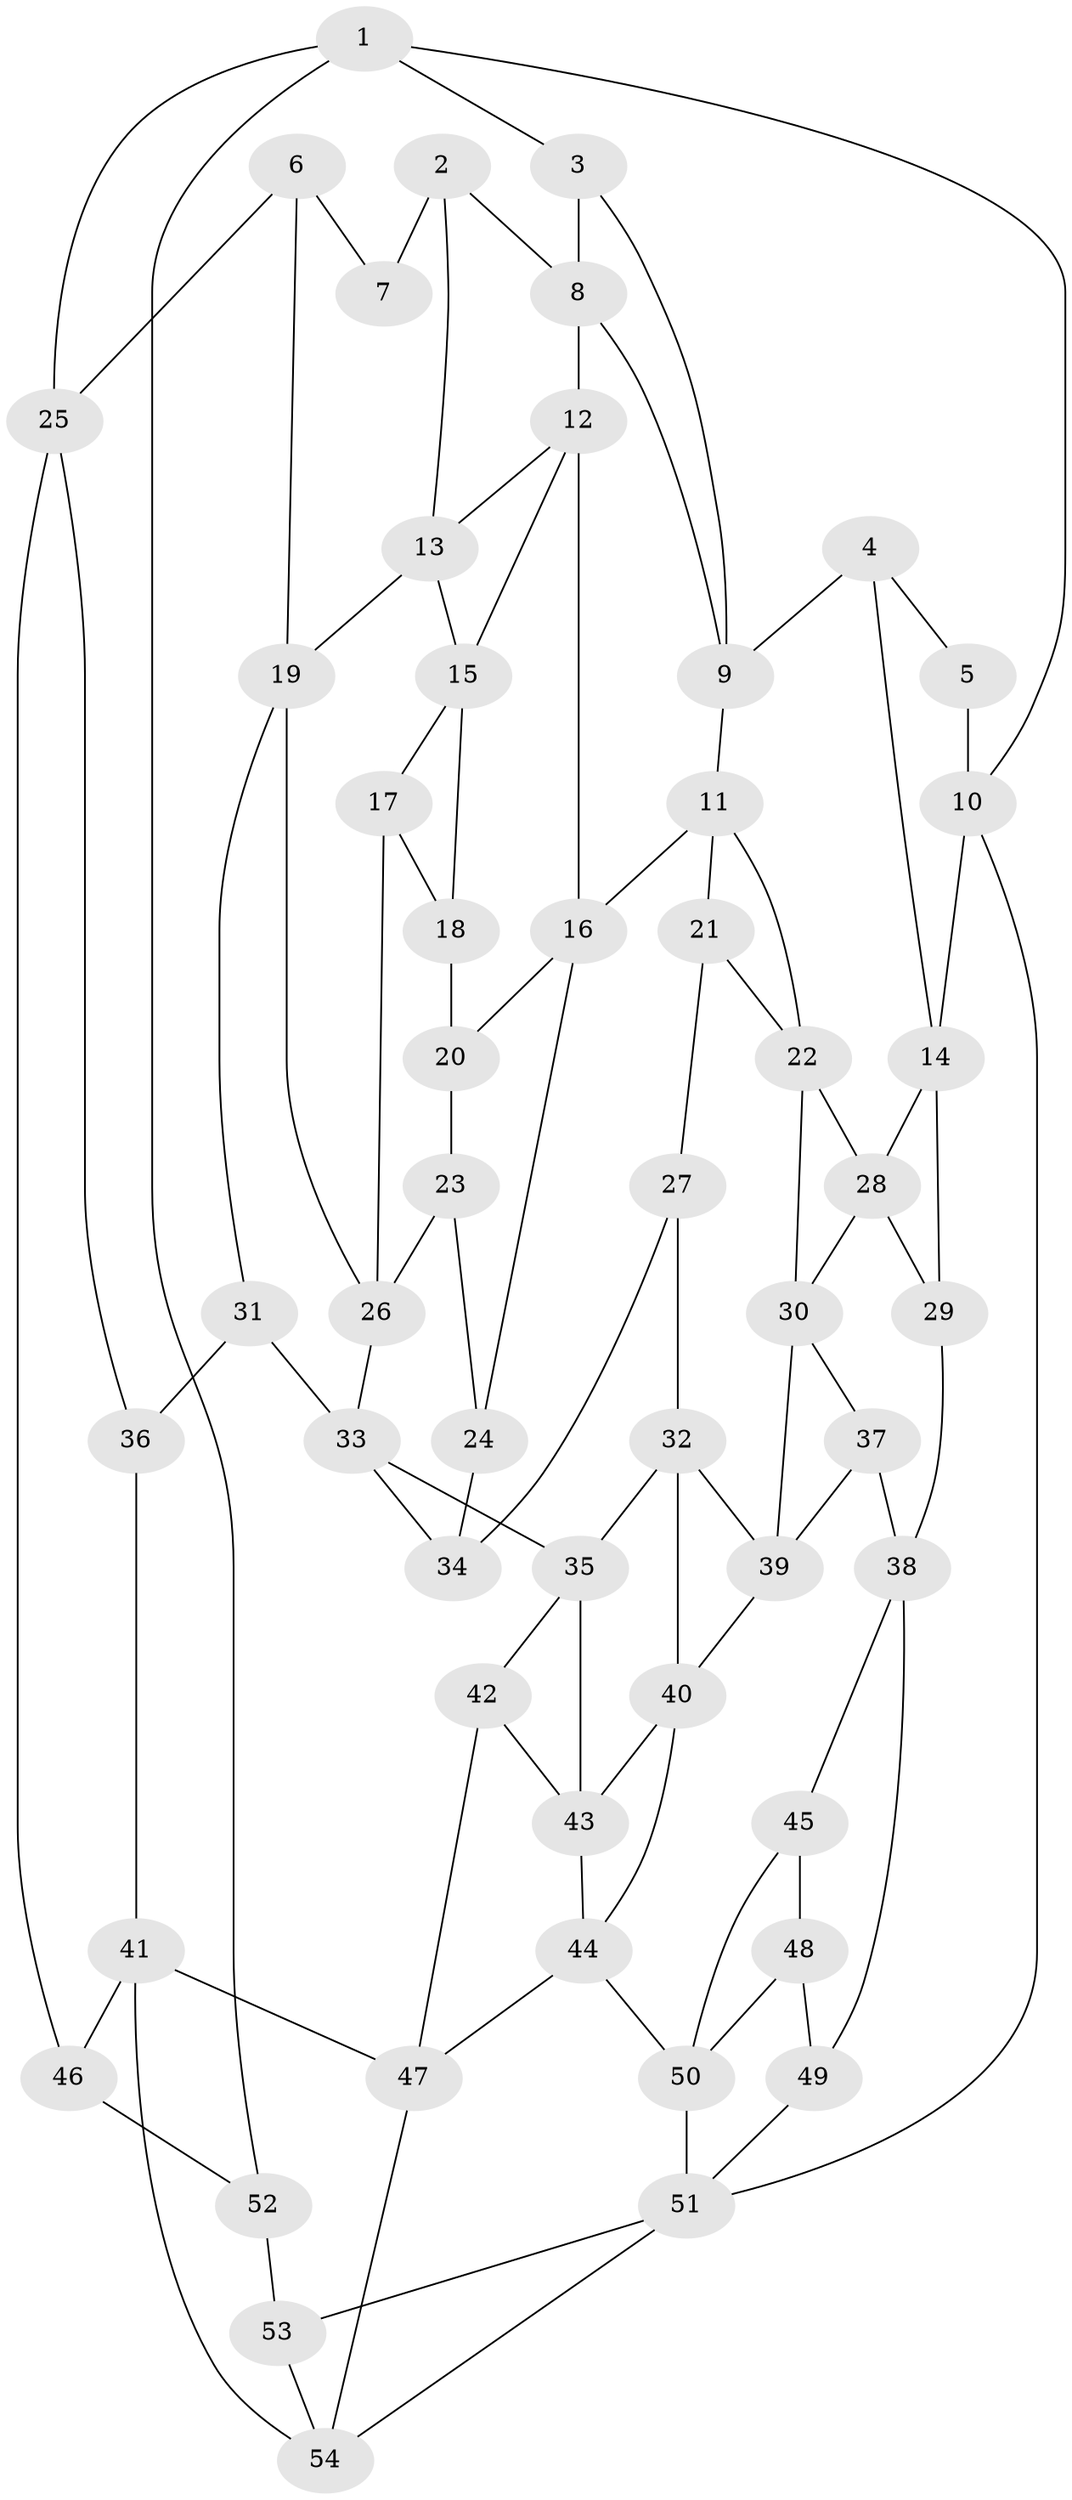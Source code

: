 // original degree distribution, {3: 0.04672897196261682, 6: 0.2336448598130841, 5: 0.514018691588785, 4: 0.205607476635514}
// Generated by graph-tools (version 1.1) at 2025/03/03/09/25 03:03:21]
// undirected, 54 vertices, 95 edges
graph export_dot {
graph [start="1"]
  node [color=gray90,style=filled];
  1;
  2;
  3;
  4;
  5;
  6;
  7;
  8;
  9;
  10;
  11;
  12;
  13;
  14;
  15;
  16;
  17;
  18;
  19;
  20;
  21;
  22;
  23;
  24;
  25;
  26;
  27;
  28;
  29;
  30;
  31;
  32;
  33;
  34;
  35;
  36;
  37;
  38;
  39;
  40;
  41;
  42;
  43;
  44;
  45;
  46;
  47;
  48;
  49;
  50;
  51;
  52;
  53;
  54;
  1 -- 3 [weight=1.0];
  1 -- 10 [weight=1.0];
  1 -- 25 [weight=1.0];
  1 -- 52 [weight=1.0];
  2 -- 7 [weight=2.0];
  2 -- 8 [weight=1.0];
  2 -- 13 [weight=1.0];
  3 -- 8 [weight=1.0];
  3 -- 9 [weight=1.0];
  4 -- 5 [weight=1.0];
  4 -- 9 [weight=1.0];
  4 -- 14 [weight=1.0];
  5 -- 10 [weight=2.0];
  6 -- 7 [weight=2.0];
  6 -- 19 [weight=1.0];
  6 -- 25 [weight=1.0];
  8 -- 9 [weight=1.0];
  8 -- 12 [weight=1.0];
  9 -- 11 [weight=1.0];
  10 -- 14 [weight=1.0];
  10 -- 51 [weight=1.0];
  11 -- 16 [weight=1.0];
  11 -- 21 [weight=1.0];
  11 -- 22 [weight=1.0];
  12 -- 13 [weight=1.0];
  12 -- 15 [weight=1.0];
  12 -- 16 [weight=1.0];
  13 -- 15 [weight=1.0];
  13 -- 19 [weight=1.0];
  14 -- 28 [weight=1.0];
  14 -- 29 [weight=1.0];
  15 -- 17 [weight=1.0];
  15 -- 18 [weight=1.0];
  16 -- 20 [weight=1.0];
  16 -- 24 [weight=1.0];
  17 -- 18 [weight=1.0];
  17 -- 26 [weight=1.0];
  18 -- 20 [weight=2.0];
  19 -- 26 [weight=1.0];
  19 -- 31 [weight=1.0];
  20 -- 23 [weight=1.0];
  21 -- 22 [weight=1.0];
  21 -- 27 [weight=2.0];
  22 -- 28 [weight=1.0];
  22 -- 30 [weight=1.0];
  23 -- 24 [weight=1.0];
  23 -- 26 [weight=1.0];
  24 -- 34 [weight=2.0];
  25 -- 36 [weight=1.0];
  25 -- 46 [weight=1.0];
  26 -- 33 [weight=1.0];
  27 -- 32 [weight=1.0];
  27 -- 34 [weight=1.0];
  28 -- 29 [weight=1.0];
  28 -- 30 [weight=1.0];
  29 -- 38 [weight=1.0];
  30 -- 37 [weight=1.0];
  30 -- 39 [weight=1.0];
  31 -- 33 [weight=1.0];
  31 -- 36 [weight=2.0];
  32 -- 35 [weight=1.0];
  32 -- 39 [weight=1.0];
  32 -- 40 [weight=1.0];
  33 -- 34 [weight=1.0];
  33 -- 35 [weight=1.0];
  35 -- 42 [weight=1.0];
  35 -- 43 [weight=1.0];
  36 -- 41 [weight=1.0];
  37 -- 38 [weight=1.0];
  37 -- 39 [weight=1.0];
  38 -- 45 [weight=1.0];
  38 -- 49 [weight=1.0];
  39 -- 40 [weight=1.0];
  40 -- 43 [weight=1.0];
  40 -- 44 [weight=1.0];
  41 -- 46 [weight=1.0];
  41 -- 47 [weight=1.0];
  41 -- 54 [weight=1.0];
  42 -- 43 [weight=1.0];
  42 -- 47 [weight=1.0];
  43 -- 44 [weight=1.0];
  44 -- 47 [weight=1.0];
  44 -- 50 [weight=1.0];
  45 -- 48 [weight=1.0];
  45 -- 50 [weight=1.0];
  46 -- 52 [weight=2.0];
  47 -- 54 [weight=1.0];
  48 -- 49 [weight=1.0];
  48 -- 50 [weight=1.0];
  49 -- 51 [weight=1.0];
  50 -- 51 [weight=1.0];
  51 -- 53 [weight=1.0];
  51 -- 54 [weight=1.0];
  52 -- 53 [weight=2.0];
  53 -- 54 [weight=1.0];
}
